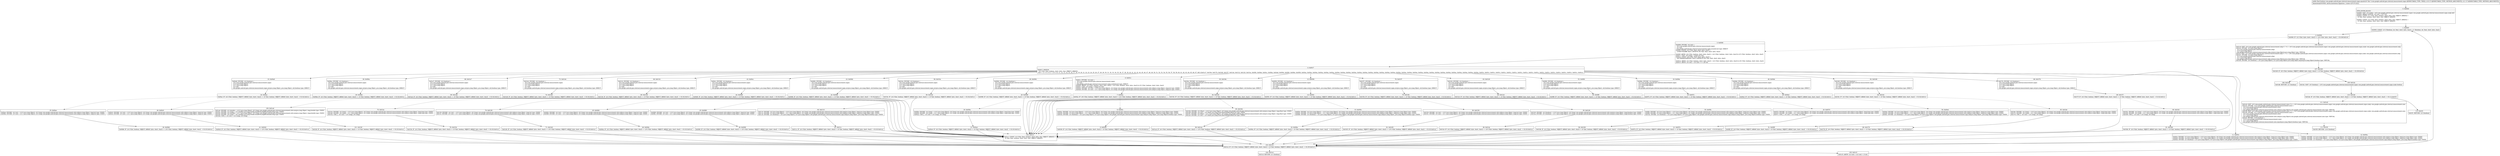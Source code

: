 digraph "CFG forcom.google.android.gms.internal.measurement.zzgm.equals(Ljava\/lang\/Object;Ljava\/lang\/Object;)Z" {
Node_0 [shape=record,label="{0\:\ 0x0000|MTH_ENTER_BLOCK\l|0x0000: IGET  (r0 I:int[]) = (r9 I:com.google.android.gms.internal.measurement.zzgm) com.google.android.gms.internal.measurement.zzgm.zzakj int[] \l0x0002: ARRAY_LENGTH  (r0 I:int) = (r0 I:?[]) \l0x0003: CONST  (r1 I:?[int, float, boolean, short, byte, char, OBJECT, ARRAY]) = \l  (0 ?[int, float, boolean, short, byte, char, OBJECT, ARRAY])\l \l0x0004: CONST  (r2 I:?[int, float, boolean, short, byte, char, OBJECT, ARRAY]) = \l  (0 ?[int, float, boolean, short, byte, char, OBJECT, ARRAY])\l \l}"];
Node_1 [shape=record,label="{1\:\ 0x0005|0x0005: CONST  (r3 I:?[boolean, int, float, short, byte, char]) = (1 ?[boolean, int, float, short, byte, char]) \l}"];
Node_2 [shape=record,label="{2\:\ 0x0006|0x0006: IF  (r2 I:?[int, byte, short, char]) \>= (r0 I:?[int, byte, short, char])  \-\> B:106:0x01c9 \l}"];
Node_3 [shape=record,label="{3\:\ 0x0008|0x0008: INVOKE  (r4 I:int) = \l  (r9 I:com.google.android.gms.internal.measurement.zzgm)\l  (r2 I:int)\l com.google.android.gms.internal.measurement.zzgm.zzca(int):int type: DIRECT \l0x000c: CONST  (r5 I:?[int, float, short, byte, char]) = \l  (1048575(0xfffff, float:1.469367E\-39) ?[int, float, short, byte, char])\l \l0x000f: ARITH  (r6 I:?[int, boolean, short, byte, char]) = (r4 I:?[int, boolean, short, byte, char]) & (r5 I:?[int, boolean, short, byte, char]) \l0x0011: CAST  (r6 I:long) = (long) (r6 I:int) \l0x0012: CONST  (r8 I:?[int, float, short, byte, char]) = \l  (267386880(0xff00000, float:2.3665827E\-29) ?[int, float, short, byte, char])\l \l0x0014: ARITH  (r4 I:?[int, boolean, short, byte, char]) = (r4 I:?[int, boolean, short, byte, char]) & (r8 I:?[int, boolean, short, byte, char]) \l0x0015: ARITH  (r4 I:int) = (r4 I:int) \>\>\> (20 int) \l}"];
Node_4 [shape=record,label="{4\:\ 0x0017|0x0017: SWITCH  \l  (r4 I:?[int, float, boolean, short, byte, char, OBJECT, ARRAY])\l k:[0, 1, 2, 3, 4, 5, 6, 7, 8, 9, 10, 11, 12, 13, 14, 15, 16, 17, 18, 19, 20, 21, 22, 23, 24, 25, 26, 27, 28, 29, 30, 31, 32, 33, 34, 35, 36, 37, 38, 39, 40, 41, 42, 43, 44, 45, 46, 47, 48, 49, 50, 51, 52, 53, 54, 55, 56, 57, 58, 59, 60, 61, 62, 63, 64, 65, 66, 67, 68] t:[0x01a7, 0x018e, 0x017b, 0x0168, 0x0157, 0x0144, 0x0132, 0x0120, 0x010a, 0x00f4, 0x00de, 0x00cc, 0x00ba, 0x00a8, 0x0094, 0x0082, 0x006e, 0x0058, 0x004a, 0x004a, 0x004a, 0x004a, 0x004a, 0x004a, 0x004a, 0x004a, 0x004a, 0x004a, 0x004a, 0x004a, 0x004a, 0x004a, 0x004a, 0x004a, 0x004a, 0x004a, 0x004a, 0x004a, 0x004a, 0x004a, 0x004a, 0x004a, 0x004a, 0x004a, 0x004a, 0x004a, 0x004a, 0x004a, 0x004a, 0x004a, 0x003c, 0x001c, 0x001c, 0x001c, 0x001c, 0x001c, 0x001c, 0x001c, 0x001c, 0x001c, 0x001c, 0x001c, 0x001c, 0x001c, 0x001c, 0x001c, 0x001c, 0x001c, 0x001c] \l}"];
Node_6 [shape=record,label="{6\:\ 0x001c|0x001c: INVOKE  (r4 I:int) = \l  (r9 I:com.google.android.gms.internal.measurement.zzgm)\l  (r2 I:int)\l com.google.android.gms.internal.measurement.zzgm.zzcb(int):int type: DIRECT \l0x0020: ARITH  (r4 I:?[int, boolean, short, byte, char]) = (r4 I:?[int, boolean, short, byte, char]) & (r5 I:?[int, boolean, short, byte, char]) \l0x0021: CAST  (r4 I:long) = (long) (r4 I:int) \l0x0022: INVOKE  (r8 I:int) = (r10 I:java.lang.Object), (r4 I:long) com.google.android.gms.internal.measurement.zzhv.zzk(java.lang.Object, long):int type: STATIC \l0x0026: INVOKE  (r4 I:int) = (r11 I:java.lang.Object), (r4 I:long) com.google.android.gms.internal.measurement.zzhv.zzk(java.lang.Object, long):int type: STATIC \l}"];
Node_7 [shape=record,label="{7\:\ 0x002a|0x002a: IF  (r8 I:?[int, boolean, OBJECT, ARRAY, byte, short, char]) != (r4 I:?[int, boolean, OBJECT, ARRAY, byte, short, char])  \-\> B:102:0x01c1 \l}"];
Node_8 [shape=record,label="{8\:\ 0x002c|0x002c: INVOKE  (r4 I:java.lang.Object) = (r10 I:java.lang.Object), (r6 I:long) com.google.android.gms.internal.measurement.zzhv.zzp(java.lang.Object, long):java.lang.Object type: STATIC \l0x0030: INVOKE  (r5 I:java.lang.Object) = (r11 I:java.lang.Object), (r6 I:long) com.google.android.gms.internal.measurement.zzhv.zzp(java.lang.Object, long):java.lang.Object type: STATIC \l0x0034: INVOKE  (r4 I:boolean) = (r4 I:java.lang.Object), (r5 I:java.lang.Object) com.google.android.gms.internal.measurement.zzgz.zzd(java.lang.Object, java.lang.Object):boolean type: STATIC \l}"];
Node_9 [shape=record,label="{9\:\ 0x0038|0x0038: IF  (r4 I:?[int, boolean, OBJECT, ARRAY, byte, short, char]) != (0 ?[int, boolean, OBJECT, ARRAY, byte, short, char])  \-\> B:103:0x01c2 \l}"];
Node_11 [shape=record,label="{11\:\ 0x003c|0x003c: INVOKE  (r3 I:java.lang.Object) = (r10 I:java.lang.Object), (r6 I:long) com.google.android.gms.internal.measurement.zzhv.zzp(java.lang.Object, long):java.lang.Object type: STATIC \l0x0040: INVOKE  (r4 I:java.lang.Object) = (r11 I:java.lang.Object), (r6 I:long) com.google.android.gms.internal.measurement.zzhv.zzp(java.lang.Object, long):java.lang.Object type: STATIC \l0x0044: INVOKE  (r3 I:boolean) = (r3 I:java.lang.Object), (r4 I:java.lang.Object) com.google.android.gms.internal.measurement.zzgz.zzd(java.lang.Object, java.lang.Object):boolean type: STATIC \l}"];
Node_12 [shape=record,label="{12\:\ 0x004a|0x004a: INVOKE  (r3 I:java.lang.Object) = (r10 I:java.lang.Object), (r6 I:long) com.google.android.gms.internal.measurement.zzhv.zzp(java.lang.Object, long):java.lang.Object type: STATIC \l0x004e: INVOKE  (r4 I:java.lang.Object) = (r11 I:java.lang.Object), (r6 I:long) com.google.android.gms.internal.measurement.zzhv.zzp(java.lang.Object, long):java.lang.Object type: STATIC \l0x0052: INVOKE  (r3 I:boolean) = (r3 I:java.lang.Object), (r4 I:java.lang.Object) com.google.android.gms.internal.measurement.zzgz.zzd(java.lang.Object, java.lang.Object):boolean type: STATIC \l}"];
Node_13 [shape=record,label="{13\:\ 0x0058|0x0058: INVOKE  (r4 I:boolean) = \l  (r9 I:com.google.android.gms.internal.measurement.zzgm)\l  (r10 I:java.lang.Object)\l  (r11 I:java.lang.Object)\l  (r2 I:int)\l com.google.android.gms.internal.measurement.zzgm.zzc(java.lang.Object, java.lang.Object, int):boolean type: DIRECT \l}"];
Node_14 [shape=record,label="{14\:\ 0x005c|0x005c: IF  (r4 I:?[int, boolean, OBJECT, ARRAY, byte, short, char]) == (0 ?[int, boolean, OBJECT, ARRAY, byte, short, char])  \-\> B:102:0x01c1 \l}"];
Node_15 [shape=record,label="{15\:\ 0x005e|0x005e: INVOKE  (r4 I:java.lang.Object) = (r10 I:java.lang.Object), (r6 I:long) com.google.android.gms.internal.measurement.zzhv.zzp(java.lang.Object, long):java.lang.Object type: STATIC \l0x0062: INVOKE  (r5 I:java.lang.Object) = (r11 I:java.lang.Object), (r6 I:long) com.google.android.gms.internal.measurement.zzhv.zzp(java.lang.Object, long):java.lang.Object type: STATIC \l0x0066: INVOKE  (r4 I:boolean) = (r4 I:java.lang.Object), (r5 I:java.lang.Object) com.google.android.gms.internal.measurement.zzgz.zzd(java.lang.Object, java.lang.Object):boolean type: STATIC \l}"];
Node_16 [shape=record,label="{16\:\ 0x006a|0x006a: IF  (r4 I:?[int, boolean, OBJECT, ARRAY, byte, short, char]) != (0 ?[int, boolean, OBJECT, ARRAY, byte, short, char])  \-\> B:103:0x01c2 \l}"];
Node_18 [shape=record,label="{18\:\ 0x006e|0x006e: INVOKE  (r4 I:boolean) = \l  (r9 I:com.google.android.gms.internal.measurement.zzgm)\l  (r10 I:java.lang.Object)\l  (r11 I:java.lang.Object)\l  (r2 I:int)\l com.google.android.gms.internal.measurement.zzgm.zzc(java.lang.Object, java.lang.Object, int):boolean type: DIRECT \l}"];
Node_19 [shape=record,label="{19\:\ 0x0072|0x0072: IF  (r4 I:?[int, boolean, OBJECT, ARRAY, byte, short, char]) == (0 ?[int, boolean, OBJECT, ARRAY, byte, short, char])  \-\> B:102:0x01c1 \l}"];
Node_20 [shape=record,label="{20\:\ 0x0074|0x0074: INVOKE  (r4 I:long) = (r10 I:java.lang.Object), (r6 I:long) com.google.android.gms.internal.measurement.zzhv.zzl(java.lang.Object, long):long type: STATIC \l0x0078: INVOKE  (r6 I:long) = (r11 I:java.lang.Object), (r6 I:long) com.google.android.gms.internal.measurement.zzhv.zzl(java.lang.Object, long):long type: STATIC \l0x007c: CMP_L  (r4 I:int) = (r4 I:long), (r6 I:long) \l}"];
Node_21 [shape=record,label="{21\:\ 0x007e|0x007e: IF  (r4 I:?[int, boolean, OBJECT, ARRAY, byte, short, char]) == (0 ?[int, boolean, OBJECT, ARRAY, byte, short, char])  \-\> B:103:0x01c2 \l}"];
Node_23 [shape=record,label="{23\:\ 0x0082|0x0082: INVOKE  (r4 I:boolean) = \l  (r9 I:com.google.android.gms.internal.measurement.zzgm)\l  (r10 I:java.lang.Object)\l  (r11 I:java.lang.Object)\l  (r2 I:int)\l com.google.android.gms.internal.measurement.zzgm.zzc(java.lang.Object, java.lang.Object, int):boolean type: DIRECT \l}"];
Node_24 [shape=record,label="{24\:\ 0x0086|0x0086: IF  (r4 I:?[int, boolean, OBJECT, ARRAY, byte, short, char]) == (0 ?[int, boolean, OBJECT, ARRAY, byte, short, char])  \-\> B:102:0x01c1 \l}"];
Node_25 [shape=record,label="{25\:\ 0x0088|0x0088: INVOKE  (r4 I:int) = (r10 I:java.lang.Object), (r6 I:long) com.google.android.gms.internal.measurement.zzhv.zzk(java.lang.Object, long):int type: STATIC \l0x008c: INVOKE  (r5 I:int) = (r11 I:java.lang.Object), (r6 I:long) com.google.android.gms.internal.measurement.zzhv.zzk(java.lang.Object, long):int type: STATIC \l}"];
Node_26 [shape=record,label="{26\:\ 0x0090|0x0090: IF  (r4 I:?[int, boolean, OBJECT, ARRAY, byte, short, char]) == (r5 I:?[int, boolean, OBJECT, ARRAY, byte, short, char])  \-\> B:103:0x01c2 \l}"];
Node_28 [shape=record,label="{28\:\ 0x0094|0x0094: INVOKE  (r4 I:boolean) = \l  (r9 I:com.google.android.gms.internal.measurement.zzgm)\l  (r10 I:java.lang.Object)\l  (r11 I:java.lang.Object)\l  (r2 I:int)\l com.google.android.gms.internal.measurement.zzgm.zzc(java.lang.Object, java.lang.Object, int):boolean type: DIRECT \l}"];
Node_29 [shape=record,label="{29\:\ 0x0098|0x0098: IF  (r4 I:?[int, boolean, OBJECT, ARRAY, byte, short, char]) == (0 ?[int, boolean, OBJECT, ARRAY, byte, short, char])  \-\> B:102:0x01c1 \l}"];
Node_30 [shape=record,label="{30\:\ 0x009a|0x009a: INVOKE  (r4 I:long) = (r10 I:java.lang.Object), (r6 I:long) com.google.android.gms.internal.measurement.zzhv.zzl(java.lang.Object, long):long type: STATIC \l0x009e: INVOKE  (r6 I:long) = (r11 I:java.lang.Object), (r6 I:long) com.google.android.gms.internal.measurement.zzhv.zzl(java.lang.Object, long):long type: STATIC \l0x00a2: CMP_L  (r4 I:int) = (r4 I:long), (r6 I:long) \l}"];
Node_31 [shape=record,label="{31\:\ 0x00a4|0x00a4: IF  (r4 I:?[int, boolean, OBJECT, ARRAY, byte, short, char]) == (0 ?[int, boolean, OBJECT, ARRAY, byte, short, char])  \-\> B:103:0x01c2 \l}"];
Node_33 [shape=record,label="{33\:\ 0x00a8|0x00a8: INVOKE  (r4 I:boolean) = \l  (r9 I:com.google.android.gms.internal.measurement.zzgm)\l  (r10 I:java.lang.Object)\l  (r11 I:java.lang.Object)\l  (r2 I:int)\l com.google.android.gms.internal.measurement.zzgm.zzc(java.lang.Object, java.lang.Object, int):boolean type: DIRECT \l}"];
Node_34 [shape=record,label="{34\:\ 0x00ac|0x00ac: IF  (r4 I:?[int, boolean, OBJECT, ARRAY, byte, short, char]) == (0 ?[int, boolean, OBJECT, ARRAY, byte, short, char])  \-\> B:102:0x01c1 \l}"];
Node_35 [shape=record,label="{35\:\ 0x00ae|0x00ae: INVOKE  (r4 I:int) = (r10 I:java.lang.Object), (r6 I:long) com.google.android.gms.internal.measurement.zzhv.zzk(java.lang.Object, long):int type: STATIC \l0x00b2: INVOKE  (r5 I:int) = (r11 I:java.lang.Object), (r6 I:long) com.google.android.gms.internal.measurement.zzhv.zzk(java.lang.Object, long):int type: STATIC \l}"];
Node_36 [shape=record,label="{36\:\ 0x00b6|0x00b6: IF  (r4 I:?[int, boolean, OBJECT, ARRAY, byte, short, char]) == (r5 I:?[int, boolean, OBJECT, ARRAY, byte, short, char])  \-\> B:103:0x01c2 \l}"];
Node_38 [shape=record,label="{38\:\ 0x00ba|0x00ba: INVOKE  (r4 I:boolean) = \l  (r9 I:com.google.android.gms.internal.measurement.zzgm)\l  (r10 I:java.lang.Object)\l  (r11 I:java.lang.Object)\l  (r2 I:int)\l com.google.android.gms.internal.measurement.zzgm.zzc(java.lang.Object, java.lang.Object, int):boolean type: DIRECT \l}"];
Node_39 [shape=record,label="{39\:\ 0x00be|0x00be: IF  (r4 I:?[int, boolean, OBJECT, ARRAY, byte, short, char]) == (0 ?[int, boolean, OBJECT, ARRAY, byte, short, char])  \-\> B:102:0x01c1 \l}"];
Node_40 [shape=record,label="{40\:\ 0x00c0|0x00c0: INVOKE  (r4 I:int) = (r10 I:java.lang.Object), (r6 I:long) com.google.android.gms.internal.measurement.zzhv.zzk(java.lang.Object, long):int type: STATIC \l0x00c4: INVOKE  (r5 I:int) = (r11 I:java.lang.Object), (r6 I:long) com.google.android.gms.internal.measurement.zzhv.zzk(java.lang.Object, long):int type: STATIC \l}"];
Node_41 [shape=record,label="{41\:\ 0x00c8|0x00c8: IF  (r4 I:?[int, boolean, OBJECT, ARRAY, byte, short, char]) == (r5 I:?[int, boolean, OBJECT, ARRAY, byte, short, char])  \-\> B:103:0x01c2 \l}"];
Node_43 [shape=record,label="{43\:\ 0x00cc|0x00cc: INVOKE  (r4 I:boolean) = \l  (r9 I:com.google.android.gms.internal.measurement.zzgm)\l  (r10 I:java.lang.Object)\l  (r11 I:java.lang.Object)\l  (r2 I:int)\l com.google.android.gms.internal.measurement.zzgm.zzc(java.lang.Object, java.lang.Object, int):boolean type: DIRECT \l}"];
Node_44 [shape=record,label="{44\:\ 0x00d0|0x00d0: IF  (r4 I:?[int, boolean, OBJECT, ARRAY, byte, short, char]) == (0 ?[int, boolean, OBJECT, ARRAY, byte, short, char])  \-\> B:102:0x01c1 \l}"];
Node_45 [shape=record,label="{45\:\ 0x00d2|0x00d2: INVOKE  (r4 I:int) = (r10 I:java.lang.Object), (r6 I:long) com.google.android.gms.internal.measurement.zzhv.zzk(java.lang.Object, long):int type: STATIC \l0x00d6: INVOKE  (r5 I:int) = (r11 I:java.lang.Object), (r6 I:long) com.google.android.gms.internal.measurement.zzhv.zzk(java.lang.Object, long):int type: STATIC \l}"];
Node_46 [shape=record,label="{46\:\ 0x00da|0x00da: IF  (r4 I:?[int, boolean, OBJECT, ARRAY, byte, short, char]) == (r5 I:?[int, boolean, OBJECT, ARRAY, byte, short, char])  \-\> B:103:0x01c2 \l}"];
Node_48 [shape=record,label="{48\:\ 0x00de|0x00de: INVOKE  (r4 I:boolean) = \l  (r9 I:com.google.android.gms.internal.measurement.zzgm)\l  (r10 I:java.lang.Object)\l  (r11 I:java.lang.Object)\l  (r2 I:int)\l com.google.android.gms.internal.measurement.zzgm.zzc(java.lang.Object, java.lang.Object, int):boolean type: DIRECT \l}"];
Node_49 [shape=record,label="{49\:\ 0x00e2|0x00e2: IF  (r4 I:?[int, boolean, OBJECT, ARRAY, byte, short, char]) == (0 ?[int, boolean, OBJECT, ARRAY, byte, short, char])  \-\> B:102:0x01c1 \l}"];
Node_50 [shape=record,label="{50\:\ 0x00e4|0x00e4: INVOKE  (r4 I:java.lang.Object) = (r10 I:java.lang.Object), (r6 I:long) com.google.android.gms.internal.measurement.zzhv.zzp(java.lang.Object, long):java.lang.Object type: STATIC \l0x00e8: INVOKE  (r5 I:java.lang.Object) = (r11 I:java.lang.Object), (r6 I:long) com.google.android.gms.internal.measurement.zzhv.zzp(java.lang.Object, long):java.lang.Object type: STATIC \l0x00ec: INVOKE  (r4 I:boolean) = (r4 I:java.lang.Object), (r5 I:java.lang.Object) com.google.android.gms.internal.measurement.zzgz.zzd(java.lang.Object, java.lang.Object):boolean type: STATIC \l}"];
Node_51 [shape=record,label="{51\:\ 0x00f0|0x00f0: IF  (r4 I:?[int, boolean, OBJECT, ARRAY, byte, short, char]) != (0 ?[int, boolean, OBJECT, ARRAY, byte, short, char])  \-\> B:103:0x01c2 \l}"];
Node_53 [shape=record,label="{53\:\ 0x00f4|0x00f4: INVOKE  (r4 I:boolean) = \l  (r9 I:com.google.android.gms.internal.measurement.zzgm)\l  (r10 I:java.lang.Object)\l  (r11 I:java.lang.Object)\l  (r2 I:int)\l com.google.android.gms.internal.measurement.zzgm.zzc(java.lang.Object, java.lang.Object, int):boolean type: DIRECT \l}"];
Node_54 [shape=record,label="{54\:\ 0x00f8|0x00f8: IF  (r4 I:?[int, boolean, OBJECT, ARRAY, byte, short, char]) == (0 ?[int, boolean, OBJECT, ARRAY, byte, short, char])  \-\> B:102:0x01c1 \l}"];
Node_55 [shape=record,label="{55\:\ 0x00fa|0x00fa: INVOKE  (r4 I:java.lang.Object) = (r10 I:java.lang.Object), (r6 I:long) com.google.android.gms.internal.measurement.zzhv.zzp(java.lang.Object, long):java.lang.Object type: STATIC \l0x00fe: INVOKE  (r5 I:java.lang.Object) = (r11 I:java.lang.Object), (r6 I:long) com.google.android.gms.internal.measurement.zzhv.zzp(java.lang.Object, long):java.lang.Object type: STATIC \l0x0102: INVOKE  (r4 I:boolean) = (r4 I:java.lang.Object), (r5 I:java.lang.Object) com.google.android.gms.internal.measurement.zzgz.zzd(java.lang.Object, java.lang.Object):boolean type: STATIC \l}"];
Node_56 [shape=record,label="{56\:\ 0x0106|0x0106: IF  (r4 I:?[int, boolean, OBJECT, ARRAY, byte, short, char]) != (0 ?[int, boolean, OBJECT, ARRAY, byte, short, char])  \-\> B:103:0x01c2 \l}"];
Node_58 [shape=record,label="{58\:\ 0x010a|0x010a: INVOKE  (r4 I:boolean) = \l  (r9 I:com.google.android.gms.internal.measurement.zzgm)\l  (r10 I:java.lang.Object)\l  (r11 I:java.lang.Object)\l  (r2 I:int)\l com.google.android.gms.internal.measurement.zzgm.zzc(java.lang.Object, java.lang.Object, int):boolean type: DIRECT \l}"];
Node_59 [shape=record,label="{59\:\ 0x010e|0x010e: IF  (r4 I:?[int, boolean, OBJECT, ARRAY, byte, short, char]) == (0 ?[int, boolean, OBJECT, ARRAY, byte, short, char])  \-\> B:102:0x01c1 \l}"];
Node_60 [shape=record,label="{60\:\ 0x0110|0x0110: INVOKE  (r4 I:java.lang.Object) = (r10 I:java.lang.Object), (r6 I:long) com.google.android.gms.internal.measurement.zzhv.zzp(java.lang.Object, long):java.lang.Object type: STATIC \l0x0114: INVOKE  (r5 I:java.lang.Object) = (r11 I:java.lang.Object), (r6 I:long) com.google.android.gms.internal.measurement.zzhv.zzp(java.lang.Object, long):java.lang.Object type: STATIC \l0x0118: INVOKE  (r4 I:boolean) = (r4 I:java.lang.Object), (r5 I:java.lang.Object) com.google.android.gms.internal.measurement.zzgz.zzd(java.lang.Object, java.lang.Object):boolean type: STATIC \l}"];
Node_61 [shape=record,label="{61\:\ 0x011c|0x011c: IF  (r4 I:?[int, boolean, OBJECT, ARRAY, byte, short, char]) != (0 ?[int, boolean, OBJECT, ARRAY, byte, short, char])  \-\> B:103:0x01c2 \l}"];
Node_63 [shape=record,label="{63\:\ 0x0120|0x0120: INVOKE  (r4 I:boolean) = \l  (r9 I:com.google.android.gms.internal.measurement.zzgm)\l  (r10 I:java.lang.Object)\l  (r11 I:java.lang.Object)\l  (r2 I:int)\l com.google.android.gms.internal.measurement.zzgm.zzc(java.lang.Object, java.lang.Object, int):boolean type: DIRECT \l}"];
Node_64 [shape=record,label="{64\:\ 0x0124|0x0124: IF  (r4 I:?[int, boolean, OBJECT, ARRAY, byte, short, char]) == (0 ?[int, boolean, OBJECT, ARRAY, byte, short, char])  \-\> B:102:0x01c1 \l}"];
Node_65 [shape=record,label="{65\:\ 0x0126|0x0126: INVOKE  (r4 I:boolean) = (r10 I:java.lang.Object), (r6 I:long) com.google.android.gms.internal.measurement.zzhv.zzm(java.lang.Object, long):boolean type: STATIC \l0x012a: INVOKE  (r5 I:boolean) = (r11 I:java.lang.Object), (r6 I:long) com.google.android.gms.internal.measurement.zzhv.zzm(java.lang.Object, long):boolean type: STATIC \l}"];
Node_66 [shape=record,label="{66\:\ 0x012e|0x012e: IF  (r4 I:?[int, boolean, OBJECT, ARRAY, byte, short, char]) == (r5 I:?[int, boolean, OBJECT, ARRAY, byte, short, char])  \-\> B:103:0x01c2 \l}"];
Node_68 [shape=record,label="{68\:\ 0x0132|0x0132: INVOKE  (r4 I:boolean) = \l  (r9 I:com.google.android.gms.internal.measurement.zzgm)\l  (r10 I:java.lang.Object)\l  (r11 I:java.lang.Object)\l  (r2 I:int)\l com.google.android.gms.internal.measurement.zzgm.zzc(java.lang.Object, java.lang.Object, int):boolean type: DIRECT \l}"];
Node_69 [shape=record,label="{69\:\ 0x0136|0x0136: IF  (r4 I:?[int, boolean, OBJECT, ARRAY, byte, short, char]) == (0 ?[int, boolean, OBJECT, ARRAY, byte, short, char])  \-\> B:102:0x01c1 \l}"];
Node_70 [shape=record,label="{70\:\ 0x0138|0x0138: INVOKE  (r4 I:int) = (r10 I:java.lang.Object), (r6 I:long) com.google.android.gms.internal.measurement.zzhv.zzk(java.lang.Object, long):int type: STATIC \l0x013c: INVOKE  (r5 I:int) = (r11 I:java.lang.Object), (r6 I:long) com.google.android.gms.internal.measurement.zzhv.zzk(java.lang.Object, long):int type: STATIC \l}"];
Node_71 [shape=record,label="{71\:\ 0x0140|0x0140: IF  (r4 I:?[int, boolean, OBJECT, ARRAY, byte, short, char]) == (r5 I:?[int, boolean, OBJECT, ARRAY, byte, short, char])  \-\> B:103:0x01c2 \l}"];
Node_73 [shape=record,label="{73\:\ 0x0144|0x0144: INVOKE  (r4 I:boolean) = \l  (r9 I:com.google.android.gms.internal.measurement.zzgm)\l  (r10 I:java.lang.Object)\l  (r11 I:java.lang.Object)\l  (r2 I:int)\l com.google.android.gms.internal.measurement.zzgm.zzc(java.lang.Object, java.lang.Object, int):boolean type: DIRECT \l}"];
Node_74 [shape=record,label="{74\:\ 0x0148|0x0148: IF  (r4 I:?[int, boolean, OBJECT, ARRAY, byte, short, char]) == (0 ?[int, boolean, OBJECT, ARRAY, byte, short, char])  \-\> B:102:0x01c1 \l}"];
Node_75 [shape=record,label="{75\:\ 0x014a|0x014a: INVOKE  (r4 I:long) = (r10 I:java.lang.Object), (r6 I:long) com.google.android.gms.internal.measurement.zzhv.zzl(java.lang.Object, long):long type: STATIC \l0x014e: INVOKE  (r6 I:long) = (r11 I:java.lang.Object), (r6 I:long) com.google.android.gms.internal.measurement.zzhv.zzl(java.lang.Object, long):long type: STATIC \l0x0152: CMP_L  (r4 I:int) = (r4 I:long), (r6 I:long) \l}"];
Node_76 [shape=record,label="{76\:\ 0x0154|0x0154: IF  (r4 I:?[int, boolean, OBJECT, ARRAY, byte, short, char]) == (0 ?[int, boolean, OBJECT, ARRAY, byte, short, char])  \-\> B:103:0x01c2 \l}"];
Node_78 [shape=record,label="{78\:\ 0x0157|0x0157: INVOKE  (r4 I:boolean) = \l  (r9 I:com.google.android.gms.internal.measurement.zzgm)\l  (r10 I:java.lang.Object)\l  (r11 I:java.lang.Object)\l  (r2 I:int)\l com.google.android.gms.internal.measurement.zzgm.zzc(java.lang.Object, java.lang.Object, int):boolean type: DIRECT \l}"];
Node_79 [shape=record,label="{79\:\ 0x015b|0x015b: IF  (r4 I:?[int, boolean, OBJECT, ARRAY, byte, short, char]) == (0 ?[int, boolean, OBJECT, ARRAY, byte, short, char])  \-\> B:102:0x01c1 \l}"];
Node_80 [shape=record,label="{80\:\ 0x015d|0x015d: INVOKE  (r4 I:int) = (r10 I:java.lang.Object), (r6 I:long) com.google.android.gms.internal.measurement.zzhv.zzk(java.lang.Object, long):int type: STATIC \l0x0161: INVOKE  (r5 I:int) = (r11 I:java.lang.Object), (r6 I:long) com.google.android.gms.internal.measurement.zzhv.zzk(java.lang.Object, long):int type: STATIC \l}"];
Node_81 [shape=record,label="{81\:\ 0x0165|0x0165: IF  (r4 I:?[int, boolean, OBJECT, ARRAY, byte, short, char]) == (r5 I:?[int, boolean, OBJECT, ARRAY, byte, short, char])  \-\> B:103:0x01c2 \l}"];
Node_83 [shape=record,label="{83\:\ 0x0168|0x0168: INVOKE  (r4 I:boolean) = \l  (r9 I:com.google.android.gms.internal.measurement.zzgm)\l  (r10 I:java.lang.Object)\l  (r11 I:java.lang.Object)\l  (r2 I:int)\l com.google.android.gms.internal.measurement.zzgm.zzc(java.lang.Object, java.lang.Object, int):boolean type: DIRECT \l}"];
Node_84 [shape=record,label="{84\:\ 0x016c|0x016c: IF  (r4 I:?[int, boolean, OBJECT, ARRAY, byte, short, char]) == (0 ?[int, boolean, OBJECT, ARRAY, byte, short, char])  \-\> B:102:0x01c1 \l}"];
Node_85 [shape=record,label="{85\:\ 0x016e|0x016e: INVOKE  (r4 I:long) = (r10 I:java.lang.Object), (r6 I:long) com.google.android.gms.internal.measurement.zzhv.zzl(java.lang.Object, long):long type: STATIC \l0x0172: INVOKE  (r6 I:long) = (r11 I:java.lang.Object), (r6 I:long) com.google.android.gms.internal.measurement.zzhv.zzl(java.lang.Object, long):long type: STATIC \l0x0176: CMP_L  (r4 I:int) = (r4 I:long), (r6 I:long) \l}"];
Node_86 [shape=record,label="{86\:\ 0x0178|0x0178: IF  (r4 I:?[int, boolean, OBJECT, ARRAY, byte, short, char]) == (0 ?[int, boolean, OBJECT, ARRAY, byte, short, char])  \-\> B:103:0x01c2 \l}"];
Node_88 [shape=record,label="{88\:\ 0x017b|0x017b: INVOKE  (r4 I:boolean) = \l  (r9 I:com.google.android.gms.internal.measurement.zzgm)\l  (r10 I:java.lang.Object)\l  (r11 I:java.lang.Object)\l  (r2 I:int)\l com.google.android.gms.internal.measurement.zzgm.zzc(java.lang.Object, java.lang.Object, int):boolean type: DIRECT \l}"];
Node_89 [shape=record,label="{89\:\ 0x017f|0x017f: IF  (r4 I:?[int, boolean, OBJECT, ARRAY, byte, short, char]) == (0 ?[int, boolean, OBJECT, ARRAY, byte, short, char])  \-\> B:102:0x01c1 \l}"];
Node_90 [shape=record,label="{90\:\ 0x0181|0x0181: INVOKE  (r4 I:long) = (r10 I:java.lang.Object), (r6 I:long) com.google.android.gms.internal.measurement.zzhv.zzl(java.lang.Object, long):long type: STATIC \l0x0185: INVOKE  (r6 I:long) = (r11 I:java.lang.Object), (r6 I:long) com.google.android.gms.internal.measurement.zzhv.zzl(java.lang.Object, long):long type: STATIC \l0x0189: CMP_L  (r4 I:int) = (r4 I:long), (r6 I:long) \l}"];
Node_91 [shape=record,label="{91\:\ 0x018b|0x018b: IF  (r4 I:?[int, boolean, OBJECT, ARRAY, byte, short, char]) == (0 ?[int, boolean, OBJECT, ARRAY, byte, short, char])  \-\> B:103:0x01c2 \l}"];
Node_93 [shape=record,label="{93\:\ 0x018e|0x018e: INVOKE  (r4 I:boolean) = \l  (r9 I:com.google.android.gms.internal.measurement.zzgm)\l  (r10 I:java.lang.Object)\l  (r11 I:java.lang.Object)\l  (r2 I:int)\l com.google.android.gms.internal.measurement.zzgm.zzc(java.lang.Object, java.lang.Object, int):boolean type: DIRECT \l}"];
Node_94 [shape=record,label="{94\:\ 0x0192|0x0192: IF  (r4 I:?[int, boolean, OBJECT, ARRAY, byte, short, char]) == (0 ?[int, boolean, OBJECT, ARRAY, byte, short, char])  \-\> B:102:0x01c1 \l}"];
Node_95 [shape=record,label="{95\:\ 0x0194|0x0194: INVOKE  (r4 I:float) = (r10 I:java.lang.Object), (r6 I:long) com.google.android.gms.internal.measurement.zzhv.zzn(java.lang.Object, long):float type: STATIC \l0x0198: INVOKE  (r4 I:int) = (r4 I:float) java.lang.Float.floatToIntBits(float):int type: STATIC \l0x019c: INVOKE  (r5 I:float) = (r11 I:java.lang.Object), (r6 I:long) com.google.android.gms.internal.measurement.zzhv.zzn(java.lang.Object, long):float type: STATIC \l0x01a0: INVOKE  (r5 I:int) = (r5 I:float) java.lang.Float.floatToIntBits(float):int type: STATIC \l}"];
Node_96 [shape=record,label="{96\:\ 0x01a4|0x01a4: IF  (r4 I:?[int, boolean, OBJECT, ARRAY, byte, short, char]) == (r5 I:?[int, boolean, OBJECT, ARRAY, byte, short, char])  \-\> B:103:0x01c2 \l}"];
Node_98 [shape=record,label="{98\:\ 0x01a7|0x01a7: INVOKE  (r4 I:boolean) = \l  (r9 I:com.google.android.gms.internal.measurement.zzgm)\l  (r10 I:java.lang.Object)\l  (r11 I:java.lang.Object)\l  (r2 I:int)\l com.google.android.gms.internal.measurement.zzgm.zzc(java.lang.Object, java.lang.Object, int):boolean type: DIRECT \l}"];
Node_99 [shape=record,label="{99\:\ 0x01ab|0x01ab: IF  (r4 I:?[int, boolean, OBJECT, ARRAY, byte, short, char]) == (0 ?[int, boolean, OBJECT, ARRAY, byte, short, char])  \-\> B:102:0x01c1 \l}"];
Node_100 [shape=record,label="{100\:\ 0x01ad|0x01ad: INVOKE  (r4 I:double) = (r10 I:java.lang.Object), (r6 I:long) com.google.android.gms.internal.measurement.zzhv.zzo(java.lang.Object, long):double type: STATIC \l0x01b1: INVOKE  (r4 I:long) = (r4 I:double) java.lang.Double.doubleToLongBits(double):long type: STATIC \l0x01b5: INVOKE  (r6 I:double) = (r11 I:java.lang.Object), (r6 I:long) com.google.android.gms.internal.measurement.zzhv.zzo(java.lang.Object, long):double type: STATIC \l0x01b9: INVOKE  (r6 I:long) = (r6 I:double) java.lang.Double.doubleToLongBits(double):long type: STATIC \l0x01bd: CMP_L  (r4 I:int) = (r4 I:long), (r6 I:long) \l}"];
Node_101 [shape=record,label="{101\:\ 0x01bf|0x01bf: IF  (r4 I:?[int, boolean, OBJECT, ARRAY, byte, short, char]) == (0 ?[int, boolean, OBJECT, ARRAY, byte, short, char])  \-\> B:103:0x01c2 \l}"];
Node_102 [shape=record,label="{102\:\ 0x01c1|0x01c1: CONST  (r3 I:?[int, float, boolean, short, byte, char, OBJECT, ARRAY]) = \l  (0 ?[int, float, boolean, short, byte, char, OBJECT, ARRAY])\l \l}"];
Node_103 [shape=record,label="{103\:\ 0x01c2|0x01c2: IF  (r3 I:?[int, boolean, OBJECT, ARRAY, byte, short, char]) != (0 ?[int, boolean, OBJECT, ARRAY, byte, short, char])  \-\> B:105:0x01c5 \l}"];
Node_104 [shape=record,label="{104\:\ 0x01c4|0x01c4: RETURN  (r1 I:boolean) \l}"];
Node_105 [shape=record,label="{105\:\ 0x01c5|0x01c5: ARITH  (r2 I:int) = (r2 I:int) + (3 int) \l}"];
Node_106 [shape=record,label="{106\:\ 0x01c9|0x01c9: IGET  (r0 I:com.google.android.gms.internal.measurement.zzhp\<?, ?\>) = (r9 I:com.google.android.gms.internal.measurement.zzgm) com.google.android.gms.internal.measurement.zzgm.zzakx com.google.android.gms.internal.measurement.zzhp \l0x01cb: INVOKE  (r0 I:java.lang.Object) = \l  (r0 I:com.google.android.gms.internal.measurement.zzhp)\l  (r10 I:java.lang.Object)\l com.google.android.gms.internal.measurement.zzhp.zzx(java.lang.Object):java.lang.Object type: VIRTUAL \l0x01cf: IGET  (r2 I:com.google.android.gms.internal.measurement.zzhp\<?, ?\>) = (r9 I:com.google.android.gms.internal.measurement.zzgm) com.google.android.gms.internal.measurement.zzgm.zzakx com.google.android.gms.internal.measurement.zzhp \l0x01d1: INVOKE  (r2 I:java.lang.Object) = \l  (r2 I:com.google.android.gms.internal.measurement.zzhp)\l  (r11 I:java.lang.Object)\l com.google.android.gms.internal.measurement.zzhp.zzx(java.lang.Object):java.lang.Object type: VIRTUAL \l0x01d5: INVOKE  (r0 I:boolean) = (r0 I:java.lang.Object), (r2 I:java.lang.Object) java.lang.Object.equals(java.lang.Object):boolean type: VIRTUAL \l}"];
Node_107 [shape=record,label="{107\:\ 0x01d9|0x01d9: IF  (r0 I:?[int, boolean, OBJECT, ARRAY, byte, short, char]) != (0 ?[int, boolean, OBJECT, ARRAY, byte, short, char])  \-\> B:109:0x01dc \l}"];
Node_108 [shape=record,label="{108\:\ 0x01db|0x01db: RETURN  (r1 I:boolean) \l}"];
Node_109 [shape=record,label="{109\:\ 0x01dc|0x01dc: IGET  (r0 I:boolean) = (r9 I:com.google.android.gms.internal.measurement.zzgm) com.google.android.gms.internal.measurement.zzgm.zzako boolean \l}"];
Node_110 [shape=record,label="{110\:\ 0x01de|0x01de: IF  (r0 I:?[int, boolean, OBJECT, ARRAY, byte, short, char]) == (0 ?[int, boolean, OBJECT, ARRAY, byte, short, char])  \-\> B:113:0x01f1 \l}"];
Node_111 [shape=record,label="{111\:\ 0x01e0|0x01e0: IGET  (r0 I:com.google.android.gms.internal.measurement.zzen\<?\>) = (r9 I:com.google.android.gms.internal.measurement.zzgm) com.google.android.gms.internal.measurement.zzgm.zzaky com.google.android.gms.internal.measurement.zzen \l0x01e2: INVOKE  (r10 I:com.google.android.gms.internal.measurement.zzeo) = \l  (r0 I:com.google.android.gms.internal.measurement.zzen)\l  (r10 I:java.lang.Object)\l com.google.android.gms.internal.measurement.zzen.zzh(java.lang.Object):com.google.android.gms.internal.measurement.zzeo type: VIRTUAL \l0x01e6: IGET  (r0 I:com.google.android.gms.internal.measurement.zzen\<?\>) = (r9 I:com.google.android.gms.internal.measurement.zzgm) com.google.android.gms.internal.measurement.zzgm.zzaky com.google.android.gms.internal.measurement.zzen \l0x01e8: INVOKE  (r11 I:com.google.android.gms.internal.measurement.zzeo) = \l  (r0 I:com.google.android.gms.internal.measurement.zzen)\l  (r11 I:java.lang.Object)\l com.google.android.gms.internal.measurement.zzen.zzh(java.lang.Object):com.google.android.gms.internal.measurement.zzeo type: VIRTUAL \l0x01ec: INVOKE  (r10 I:boolean) = \l  (r10 I:com.google.android.gms.internal.measurement.zzeo)\l  (r11 I:java.lang.Object)\l com.google.android.gms.internal.measurement.zzeo.equals(java.lang.Object):boolean type: VIRTUAL \l}"];
Node_112 [shape=record,label="{112\:\ 0x01f0|0x01f0: RETURN  (r10 I:boolean) \l}"];
Node_113 [shape=record,label="{113\:\ 0x01f1|0x01f1: RETURN  (r3 I:boolean) \l}"];
MethodNode[shape=record,label="{public final boolean com.google.android.gms.internal.measurement.zzgm.equals((r9 'this' I:com.google.android.gms.internal.measurement.zzgm A[IMMUTABLE_TYPE, THIS]), (r10 I:T A[IMMUTABLE_TYPE, METHOD_ARGUMENT]), (r11 I:T A[IMMUTABLE_TYPE, METHOD_ARGUMENT]))  | Annotation[SYSTEM, dalvik.annotation.Signature, \{value=[(TT;TT;)Z]\}]\l}"];
MethodNode -> Node_0;
Node_0 -> Node_1;
Node_1 -> Node_2;
Node_2 -> Node_3[style=dashed];
Node_2 -> Node_106;
Node_3 -> Node_4;
Node_4 -> Node_6;
Node_4 -> Node_11;
Node_4 -> Node_12;
Node_4 -> Node_13;
Node_4 -> Node_18;
Node_4 -> Node_23;
Node_4 -> Node_28;
Node_4 -> Node_33;
Node_4 -> Node_38;
Node_4 -> Node_43;
Node_4 -> Node_48;
Node_4 -> Node_53;
Node_4 -> Node_58;
Node_4 -> Node_63;
Node_4 -> Node_68;
Node_4 -> Node_73;
Node_4 -> Node_78;
Node_4 -> Node_83;
Node_4 -> Node_88;
Node_4 -> Node_93;
Node_4 -> Node_98;
Node_4 -> Node_103;
Node_6 -> Node_7;
Node_7 -> Node_8[style=dashed];
Node_7 -> Node_102;
Node_8 -> Node_9;
Node_9 -> Node_103;
Node_9 -> Node_102[style=dashed];
Node_11 -> Node_103;
Node_12 -> Node_103;
Node_13 -> Node_14;
Node_14 -> Node_15[style=dashed];
Node_14 -> Node_102;
Node_15 -> Node_16;
Node_16 -> Node_103;
Node_16 -> Node_102[style=dashed];
Node_18 -> Node_19;
Node_19 -> Node_20[style=dashed];
Node_19 -> Node_102;
Node_20 -> Node_21;
Node_21 -> Node_103;
Node_21 -> Node_102[style=dashed];
Node_23 -> Node_24;
Node_24 -> Node_25[style=dashed];
Node_24 -> Node_102;
Node_25 -> Node_26;
Node_26 -> Node_103;
Node_26 -> Node_102[style=dashed];
Node_28 -> Node_29;
Node_29 -> Node_30[style=dashed];
Node_29 -> Node_102;
Node_30 -> Node_31;
Node_31 -> Node_103;
Node_31 -> Node_102[style=dashed];
Node_33 -> Node_34;
Node_34 -> Node_35[style=dashed];
Node_34 -> Node_102;
Node_35 -> Node_36;
Node_36 -> Node_103;
Node_36 -> Node_102[style=dashed];
Node_38 -> Node_39;
Node_39 -> Node_40[style=dashed];
Node_39 -> Node_102;
Node_40 -> Node_41;
Node_41 -> Node_103;
Node_41 -> Node_102[style=dashed];
Node_43 -> Node_44;
Node_44 -> Node_45[style=dashed];
Node_44 -> Node_102;
Node_45 -> Node_46;
Node_46 -> Node_103;
Node_46 -> Node_102[style=dashed];
Node_48 -> Node_49;
Node_49 -> Node_50[style=dashed];
Node_49 -> Node_102;
Node_50 -> Node_51;
Node_51 -> Node_103;
Node_51 -> Node_102[style=dashed];
Node_53 -> Node_54;
Node_54 -> Node_55[style=dashed];
Node_54 -> Node_102;
Node_55 -> Node_56;
Node_56 -> Node_103;
Node_56 -> Node_102[style=dashed];
Node_58 -> Node_59;
Node_59 -> Node_60[style=dashed];
Node_59 -> Node_102;
Node_60 -> Node_61;
Node_61 -> Node_103;
Node_61 -> Node_102[style=dashed];
Node_63 -> Node_64;
Node_64 -> Node_65[style=dashed];
Node_64 -> Node_102;
Node_65 -> Node_66;
Node_66 -> Node_103;
Node_66 -> Node_102[style=dashed];
Node_68 -> Node_69;
Node_69 -> Node_70[style=dashed];
Node_69 -> Node_102;
Node_70 -> Node_71;
Node_71 -> Node_103;
Node_71 -> Node_102[style=dashed];
Node_73 -> Node_74;
Node_74 -> Node_75[style=dashed];
Node_74 -> Node_102;
Node_75 -> Node_76;
Node_76 -> Node_103;
Node_76 -> Node_102[style=dashed];
Node_78 -> Node_79;
Node_79 -> Node_80[style=dashed];
Node_79 -> Node_102;
Node_80 -> Node_81;
Node_81 -> Node_103;
Node_81 -> Node_102[style=dashed];
Node_83 -> Node_84;
Node_84 -> Node_85[style=dashed];
Node_84 -> Node_102;
Node_85 -> Node_86;
Node_86 -> Node_103;
Node_86 -> Node_102[style=dashed];
Node_88 -> Node_89;
Node_89 -> Node_90[style=dashed];
Node_89 -> Node_102;
Node_90 -> Node_91;
Node_91 -> Node_103;
Node_91 -> Node_102[style=dashed];
Node_93 -> Node_94;
Node_94 -> Node_95[style=dashed];
Node_94 -> Node_102;
Node_95 -> Node_96;
Node_96 -> Node_103;
Node_96 -> Node_102[style=dashed];
Node_98 -> Node_99;
Node_99 -> Node_100[style=dashed];
Node_99 -> Node_102;
Node_100 -> Node_101;
Node_101 -> Node_102[style=dashed];
Node_101 -> Node_103;
Node_102 -> Node_103;
Node_103 -> Node_104[style=dashed];
Node_103 -> Node_105;
Node_105 -> Node_1;
Node_106 -> Node_107;
Node_107 -> Node_108[style=dashed];
Node_107 -> Node_109;
Node_109 -> Node_110;
Node_110 -> Node_111[style=dashed];
Node_110 -> Node_113;
Node_111 -> Node_112;
}


